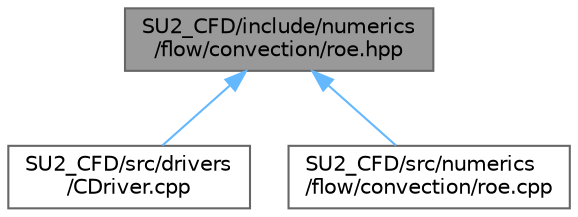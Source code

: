 digraph "SU2_CFD/include/numerics/flow/convection/roe.hpp"
{
 // LATEX_PDF_SIZE
  bgcolor="transparent";
  edge [fontname=Helvetica,fontsize=10,labelfontname=Helvetica,labelfontsize=10];
  node [fontname=Helvetica,fontsize=10,shape=box,height=0.2,width=0.4];
  Node1 [id="Node000001",label="SU2_CFD/include/numerics\l/flow/convection/roe.hpp",height=0.2,width=0.4,color="gray40", fillcolor="grey60", style="filled", fontcolor="black",tooltip="Declarations of numerics classes for Roe-type schemes, implemented in roe.cpp."];
  Node1 -> Node2 [id="edge1_Node000001_Node000002",dir="back",color="steelblue1",style="solid",tooltip=" "];
  Node2 [id="Node000002",label="SU2_CFD/src/drivers\l/CDriver.cpp",height=0.2,width=0.4,color="grey40", fillcolor="white", style="filled",URL="$CDriver_8cpp.html",tooltip="The main subroutines for driving single or multi-zone problems."];
  Node1 -> Node3 [id="edge2_Node000001_Node000003",dir="back",color="steelblue1",style="solid",tooltip=" "];
  Node3 [id="Node000003",label="SU2_CFD/src/numerics\l/flow/convection/roe.cpp",height=0.2,width=0.4,color="grey40", fillcolor="white", style="filled",URL="$flow_2convection_2roe_8cpp.html",tooltip="Implementations of Roe-type schemes."];
}
